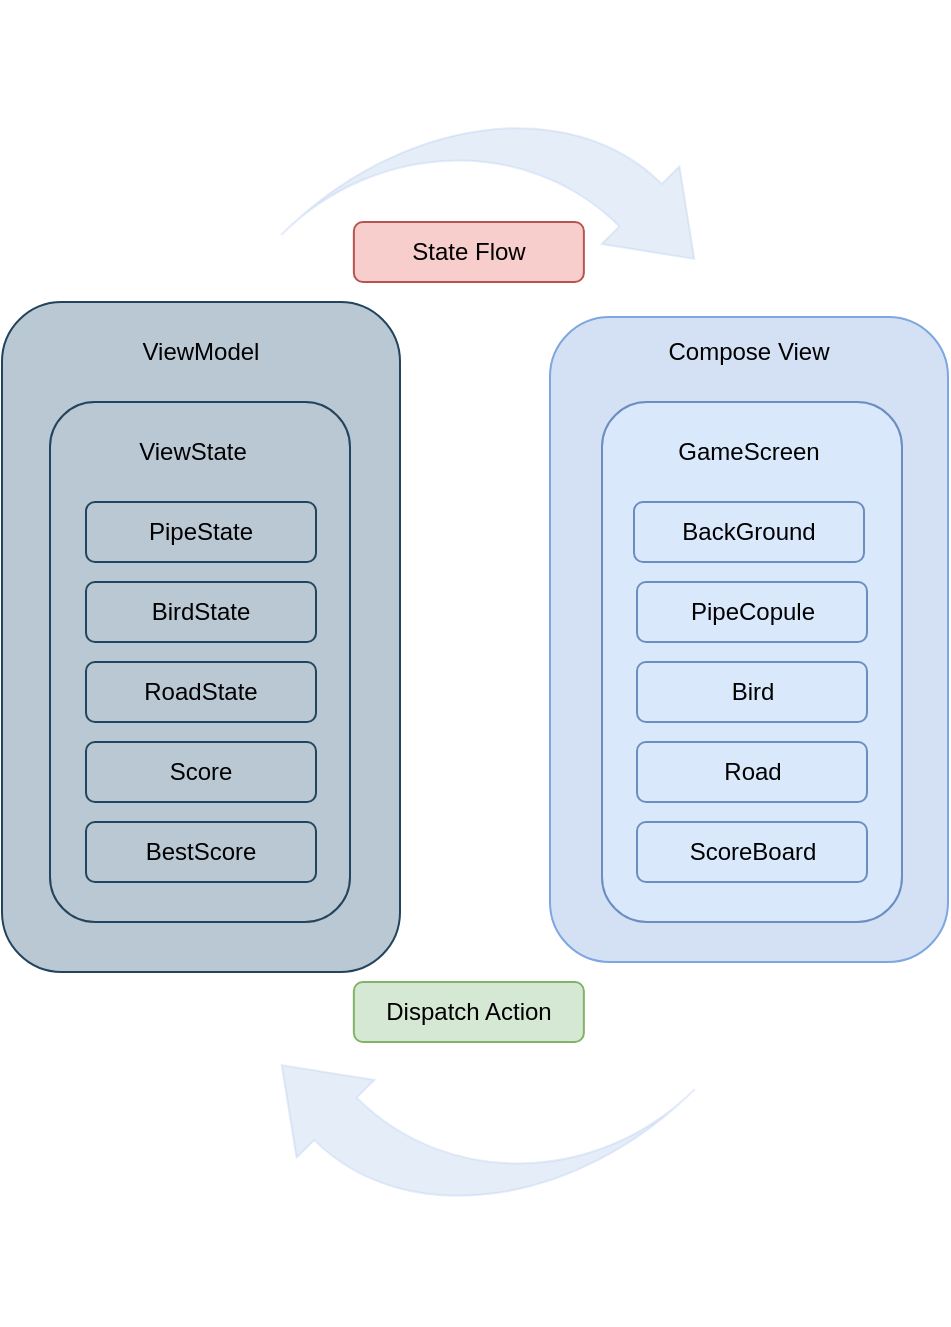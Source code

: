 <mxfile version="14.8.2" type="github">
  <diagram id="9RC7Ofi7bKPdiGl11YAT" name="Page-1">
    <mxGraphModel dx="1328" dy="1915" grid="1" gridSize="10" guides="1" tooltips="1" connect="1" arrows="1" fold="1" page="1" pageScale="1" pageWidth="827" pageHeight="1169" math="0" shadow="0">
      <root>
        <mxCell id="0" />
        <mxCell id="1" parent="0" />
        <mxCell id="r5fYXKavH5drfjv6AZ6E-1" value="" style="rounded=1;whiteSpace=wrap;html=1;strokeColor=#23445d;fillColor=#bac8d3;" vertex="1" parent="1">
          <mxGeometry x="140" y="110" width="199" height="335" as="geometry" />
        </mxCell>
        <mxCell id="r5fYXKavH5drfjv6AZ6E-2" value="" style="rounded=1;whiteSpace=wrap;html=1;strokeColor=#7EA6E0;fillColor=#D4E1F5;" vertex="1" parent="1">
          <mxGeometry x="414" y="117.5" width="199" height="322.5" as="geometry" />
        </mxCell>
        <mxCell id="r5fYXKavH5drfjv6AZ6E-3" value="&lt;div style=&quot;text-align: justify&quot;&gt;&lt;br&gt;&lt;/div&gt;" style="rounded=1;whiteSpace=wrap;html=1;align=right;fillColor=#bac8d3;strokeColor=#23445d;" vertex="1" parent="1">
          <mxGeometry x="164" y="160" width="150" height="260" as="geometry" />
        </mxCell>
        <mxCell id="r5fYXKavH5drfjv6AZ6E-4" value="PipeState" style="rounded=1;whiteSpace=wrap;html=1;fillColor=#bac8d3;strokeColor=#23445d;" vertex="1" parent="1">
          <mxGeometry x="182" y="210" width="115" height="30" as="geometry" />
        </mxCell>
        <mxCell id="r5fYXKavH5drfjv6AZ6E-5" value="BirdState" style="rounded=1;whiteSpace=wrap;html=1;fillColor=#bac8d3;strokeColor=#23445d;" vertex="1" parent="1">
          <mxGeometry x="182" y="250" width="115" height="30" as="geometry" />
        </mxCell>
        <mxCell id="r5fYXKavH5drfjv6AZ6E-6" value="RoadState" style="rounded=1;whiteSpace=wrap;html=1;fillColor=#bac8d3;strokeColor=#23445d;" vertex="1" parent="1">
          <mxGeometry x="182" y="290" width="115" height="30" as="geometry" />
        </mxCell>
        <mxCell id="r5fYXKavH5drfjv6AZ6E-7" value="Score" style="rounded=1;whiteSpace=wrap;html=1;fillColor=#bac8d3;strokeColor=#23445d;" vertex="1" parent="1">
          <mxGeometry x="182" y="330" width="115" height="30" as="geometry" />
        </mxCell>
        <mxCell id="r5fYXKavH5drfjv6AZ6E-8" value="BestScore" style="rounded=1;whiteSpace=wrap;html=1;fillColor=#bac8d3;strokeColor=#23445d;" vertex="1" parent="1">
          <mxGeometry x="182" y="370" width="115" height="30" as="geometry" />
        </mxCell>
        <mxCell id="r5fYXKavH5drfjv6AZ6E-10" value="ViewState" style="rounded=1;whiteSpace=wrap;html=1;strokeColor=none;fillColor=none;" vertex="1" parent="1">
          <mxGeometry x="177.5" y="170" width="115" height="30" as="geometry" />
        </mxCell>
        <mxCell id="r5fYXKavH5drfjv6AZ6E-11" value="ViewModel" style="rounded=1;whiteSpace=wrap;html=1;strokeColor=none;fillColor=none;" vertex="1" parent="1">
          <mxGeometry x="182" y="120" width="115" height="30" as="geometry" />
        </mxCell>
        <mxCell id="r5fYXKavH5drfjv6AZ6E-12" value="Compose View" style="rounded=1;whiteSpace=wrap;html=1;strokeColor=none;fillColor=none;" vertex="1" parent="1">
          <mxGeometry x="456" y="120" width="115" height="30" as="geometry" />
        </mxCell>
        <mxCell id="r5fYXKavH5drfjv6AZ6E-17" value="&lt;div style=&quot;text-align: justify&quot;&gt;&lt;br&gt;&lt;/div&gt;" style="rounded=1;whiteSpace=wrap;html=1;align=right;fillColor=#dae8fc;strokeColor=#6c8ebf;" vertex="1" parent="1">
          <mxGeometry x="440" y="160" width="150" height="260" as="geometry" />
        </mxCell>
        <mxCell id="r5fYXKavH5drfjv6AZ6E-18" value="PipeCopule" style="rounded=1;whiteSpace=wrap;html=1;fillColor=#dae8fc;strokeColor=#6c8ebf;" vertex="1" parent="1">
          <mxGeometry x="457.5" y="250" width="115" height="30" as="geometry" />
        </mxCell>
        <mxCell id="r5fYXKavH5drfjv6AZ6E-22" value="BackGround" style="rounded=1;whiteSpace=wrap;html=1;fillColor=#dae8fc;strokeColor=#6c8ebf;" vertex="1" parent="1">
          <mxGeometry x="456" y="210" width="115" height="30" as="geometry" />
        </mxCell>
        <mxCell id="r5fYXKavH5drfjv6AZ6E-23" value="GameScreen" style="rounded=1;whiteSpace=wrap;html=1;strokeColor=none;fillColor=none;" vertex="1" parent="1">
          <mxGeometry x="456" y="170" width="115" height="30" as="geometry" />
        </mxCell>
        <mxCell id="r5fYXKavH5drfjv6AZ6E-24" value="ScoreBoard" style="rounded=1;whiteSpace=wrap;html=1;fillColor=#dae8fc;strokeColor=#6c8ebf;" vertex="1" parent="1">
          <mxGeometry x="457.5" y="370" width="115" height="30" as="geometry" />
        </mxCell>
        <mxCell id="r5fYXKavH5drfjv6AZ6E-25" value="Road" style="rounded=1;whiteSpace=wrap;html=1;fillColor=#dae8fc;strokeColor=#6c8ebf;" vertex="1" parent="1">
          <mxGeometry x="457.5" y="330" width="115" height="30" as="geometry" />
        </mxCell>
        <mxCell id="r5fYXKavH5drfjv6AZ6E-26" value="Bird" style="rounded=1;whiteSpace=wrap;html=1;fillColor=#dae8fc;strokeColor=#6c8ebf;" vertex="1" parent="1">
          <mxGeometry x="457.5" y="290" width="115" height="30" as="geometry" />
        </mxCell>
        <mxCell id="r5fYXKavH5drfjv6AZ6E-27" value="" style="html=1;shadow=0;dashed=0;align=center;verticalAlign=middle;shape=mxgraph.arrows2.jumpInArrow;dy=15;dx=38;arrowHead=55;gradientColor=none;opacity=30;rotation=-45;direction=south;strokeColor=#A9C4EB;fillColor=#A9C4EB;" vertex="1" parent="1">
          <mxGeometry x="310" y="-4.5" width="165.14" height="154.5" as="geometry" />
        </mxCell>
        <mxCell id="r5fYXKavH5drfjv6AZ6E-28" value="" style="html=1;shadow=0;dashed=0;align=center;verticalAlign=middle;shape=mxgraph.arrows2.jumpInArrow;dy=15;dx=38;arrowHead=55;gradientColor=none;opacity=30;rotation=135;direction=south;strokeColor=#A9C4EB;fillColor=#A9C4EB;" vertex="1" parent="1">
          <mxGeometry x="290.86" y="430" width="165.14" height="154.5" as="geometry" />
        </mxCell>
        <mxCell id="r5fYXKavH5drfjv6AZ6E-29" value="State Flow" style="rounded=1;whiteSpace=wrap;html=1;strokeColor=#b85450;fillColor=#f8cecc;" vertex="1" parent="1">
          <mxGeometry x="315.93" y="70" width="115" height="30" as="geometry" />
        </mxCell>
        <mxCell id="r5fYXKavH5drfjv6AZ6E-30" value="Dispatch Action" style="rounded=1;whiteSpace=wrap;html=1;strokeColor=#82b366;fillColor=#d5e8d4;" vertex="1" parent="1">
          <mxGeometry x="315.93" y="450" width="115" height="30" as="geometry" />
        </mxCell>
      </root>
    </mxGraphModel>
  </diagram>
</mxfile>
